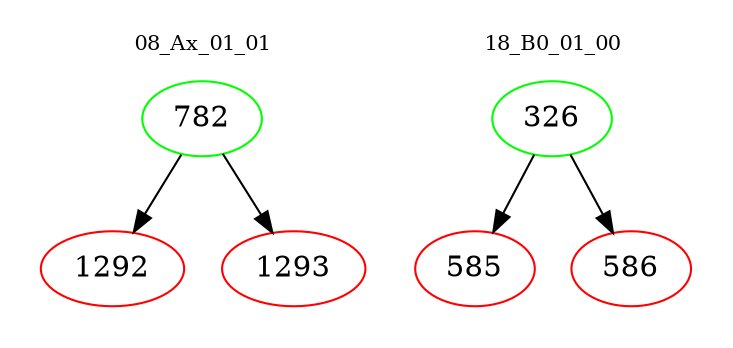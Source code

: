 digraph{
subgraph cluster_0 {
color = white
label = "08_Ax_01_01";
fontsize=10;
T0_782 [label="782", color="green"]
T0_782 -> T0_1292 [color="black"]
T0_1292 [label="1292", color="red"]
T0_782 -> T0_1293 [color="black"]
T0_1293 [label="1293", color="red"]
}
subgraph cluster_1 {
color = white
label = "18_B0_01_00";
fontsize=10;
T1_326 [label="326", color="green"]
T1_326 -> T1_585 [color="black"]
T1_585 [label="585", color="red"]
T1_326 -> T1_586 [color="black"]
T1_586 [label="586", color="red"]
}
}
